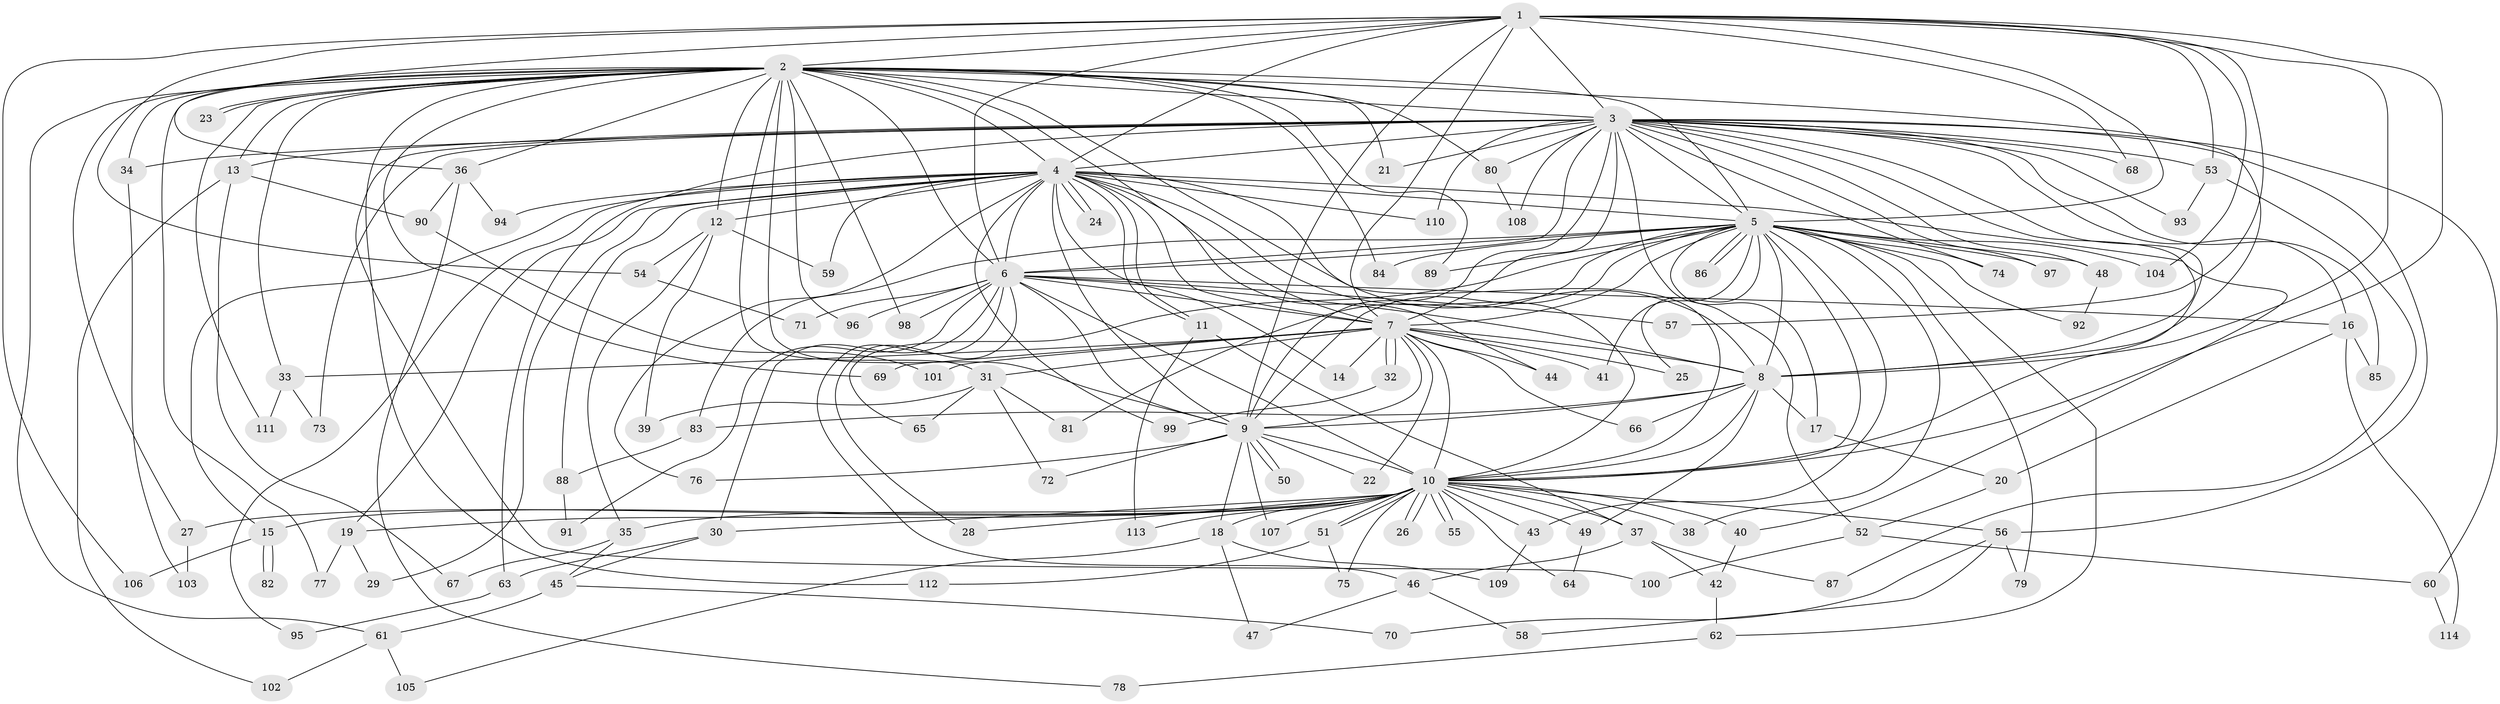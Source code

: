// coarse degree distribution, {15: 0.011235955056179775, 33: 0.011235955056179775, 24: 0.033707865168539325, 38: 0.011235955056179775, 11: 0.011235955056179775, 12: 0.011235955056179775, 4: 0.10112359550561797, 7: 0.02247191011235955, 5: 0.056179775280898875, 2: 0.5168539325842697, 3: 0.15730337078651685, 1: 0.0449438202247191, 6: 0.011235955056179775}
// Generated by graph-tools (version 1.1) at 2025/41/03/06/25 10:41:42]
// undirected, 114 vertices, 253 edges
graph export_dot {
graph [start="1"]
  node [color=gray90,style=filled];
  1;
  2;
  3;
  4;
  5;
  6;
  7;
  8;
  9;
  10;
  11;
  12;
  13;
  14;
  15;
  16;
  17;
  18;
  19;
  20;
  21;
  22;
  23;
  24;
  25;
  26;
  27;
  28;
  29;
  30;
  31;
  32;
  33;
  34;
  35;
  36;
  37;
  38;
  39;
  40;
  41;
  42;
  43;
  44;
  45;
  46;
  47;
  48;
  49;
  50;
  51;
  52;
  53;
  54;
  55;
  56;
  57;
  58;
  59;
  60;
  61;
  62;
  63;
  64;
  65;
  66;
  67;
  68;
  69;
  70;
  71;
  72;
  73;
  74;
  75;
  76;
  77;
  78;
  79;
  80;
  81;
  82;
  83;
  84;
  85;
  86;
  87;
  88;
  89;
  90;
  91;
  92;
  93;
  94;
  95;
  96;
  97;
  98;
  99;
  100;
  101;
  102;
  103;
  104;
  105;
  106;
  107;
  108;
  109;
  110;
  111;
  112;
  113;
  114;
  1 -- 2;
  1 -- 3;
  1 -- 4;
  1 -- 5;
  1 -- 6;
  1 -- 7;
  1 -- 8;
  1 -- 9;
  1 -- 10;
  1 -- 36;
  1 -- 53;
  1 -- 54;
  1 -- 57;
  1 -- 68;
  1 -- 104;
  1 -- 106;
  2 -- 3;
  2 -- 4;
  2 -- 5;
  2 -- 6;
  2 -- 7;
  2 -- 8;
  2 -- 9;
  2 -- 10;
  2 -- 12;
  2 -- 13;
  2 -- 21;
  2 -- 23;
  2 -- 23;
  2 -- 27;
  2 -- 31;
  2 -- 33;
  2 -- 34;
  2 -- 36;
  2 -- 61;
  2 -- 69;
  2 -- 77;
  2 -- 80;
  2 -- 84;
  2 -- 89;
  2 -- 96;
  2 -- 98;
  2 -- 111;
  2 -- 112;
  3 -- 4;
  3 -- 5;
  3 -- 6;
  3 -- 7;
  3 -- 8;
  3 -- 9;
  3 -- 10;
  3 -- 13;
  3 -- 16;
  3 -- 21;
  3 -- 34;
  3 -- 48;
  3 -- 52;
  3 -- 53;
  3 -- 56;
  3 -- 60;
  3 -- 63;
  3 -- 68;
  3 -- 73;
  3 -- 74;
  3 -- 80;
  3 -- 85;
  3 -- 93;
  3 -- 97;
  3 -- 100;
  3 -- 108;
  3 -- 110;
  4 -- 5;
  4 -- 6;
  4 -- 7;
  4 -- 8;
  4 -- 9;
  4 -- 10;
  4 -- 11;
  4 -- 11;
  4 -- 12;
  4 -- 14;
  4 -- 15;
  4 -- 19;
  4 -- 24;
  4 -- 24;
  4 -- 29;
  4 -- 40;
  4 -- 44;
  4 -- 59;
  4 -- 76;
  4 -- 88;
  4 -- 94;
  4 -- 95;
  4 -- 99;
  4 -- 110;
  5 -- 6;
  5 -- 7;
  5 -- 8;
  5 -- 9;
  5 -- 10;
  5 -- 17;
  5 -- 25;
  5 -- 38;
  5 -- 41;
  5 -- 43;
  5 -- 48;
  5 -- 62;
  5 -- 65;
  5 -- 74;
  5 -- 79;
  5 -- 81;
  5 -- 83;
  5 -- 84;
  5 -- 86;
  5 -- 86;
  5 -- 89;
  5 -- 92;
  5 -- 97;
  5 -- 104;
  6 -- 7;
  6 -- 8;
  6 -- 9;
  6 -- 10;
  6 -- 16;
  6 -- 28;
  6 -- 30;
  6 -- 46;
  6 -- 57;
  6 -- 71;
  6 -- 91;
  6 -- 96;
  6 -- 98;
  7 -- 8;
  7 -- 9;
  7 -- 10;
  7 -- 14;
  7 -- 22;
  7 -- 25;
  7 -- 31;
  7 -- 32;
  7 -- 32;
  7 -- 33;
  7 -- 41;
  7 -- 44;
  7 -- 66;
  7 -- 69;
  7 -- 101;
  8 -- 9;
  8 -- 10;
  8 -- 17;
  8 -- 49;
  8 -- 66;
  8 -- 83;
  9 -- 10;
  9 -- 18;
  9 -- 22;
  9 -- 50;
  9 -- 50;
  9 -- 72;
  9 -- 76;
  9 -- 107;
  10 -- 15;
  10 -- 18;
  10 -- 19;
  10 -- 26;
  10 -- 26;
  10 -- 27;
  10 -- 28;
  10 -- 30;
  10 -- 35;
  10 -- 37;
  10 -- 38;
  10 -- 40;
  10 -- 43;
  10 -- 49;
  10 -- 51;
  10 -- 51;
  10 -- 55;
  10 -- 55;
  10 -- 56;
  10 -- 64;
  10 -- 75;
  10 -- 107;
  10 -- 113;
  11 -- 37;
  11 -- 113;
  12 -- 35;
  12 -- 39;
  12 -- 54;
  12 -- 59;
  13 -- 67;
  13 -- 90;
  13 -- 102;
  15 -- 82;
  15 -- 82;
  15 -- 106;
  16 -- 20;
  16 -- 85;
  16 -- 114;
  17 -- 20;
  18 -- 47;
  18 -- 105;
  18 -- 109;
  19 -- 29;
  19 -- 77;
  20 -- 52;
  27 -- 103;
  30 -- 45;
  30 -- 63;
  31 -- 39;
  31 -- 65;
  31 -- 72;
  31 -- 81;
  32 -- 99;
  33 -- 73;
  33 -- 111;
  34 -- 103;
  35 -- 45;
  35 -- 67;
  36 -- 78;
  36 -- 90;
  36 -- 94;
  37 -- 42;
  37 -- 46;
  37 -- 87;
  40 -- 42;
  42 -- 62;
  43 -- 109;
  45 -- 61;
  45 -- 70;
  46 -- 47;
  46 -- 58;
  48 -- 92;
  49 -- 64;
  51 -- 75;
  51 -- 112;
  52 -- 60;
  52 -- 100;
  53 -- 87;
  53 -- 93;
  54 -- 71;
  56 -- 58;
  56 -- 70;
  56 -- 79;
  60 -- 114;
  61 -- 102;
  61 -- 105;
  62 -- 78;
  63 -- 95;
  80 -- 108;
  83 -- 88;
  88 -- 91;
  90 -- 101;
}
